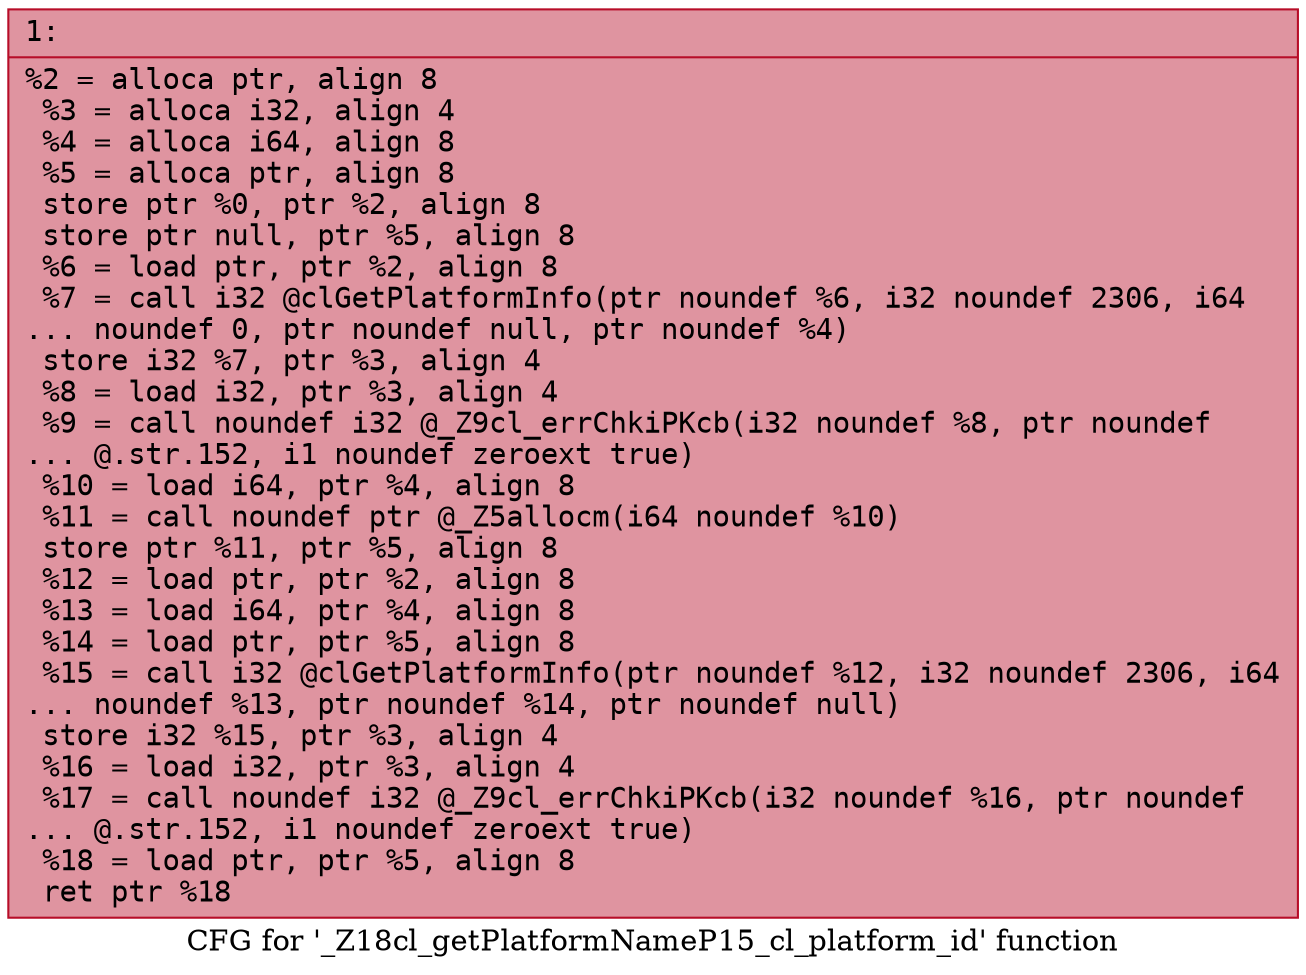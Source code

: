 digraph "CFG for '_Z18cl_getPlatformNameP15_cl_platform_id' function" {
	label="CFG for '_Z18cl_getPlatformNameP15_cl_platform_id' function";

	Node0x600003318e60 [shape=record,color="#b70d28ff", style=filled, fillcolor="#b70d2870" fontname="Courier",label="{1:\l|  %2 = alloca ptr, align 8\l  %3 = alloca i32, align 4\l  %4 = alloca i64, align 8\l  %5 = alloca ptr, align 8\l  store ptr %0, ptr %2, align 8\l  store ptr null, ptr %5, align 8\l  %6 = load ptr, ptr %2, align 8\l  %7 = call i32 @clGetPlatformInfo(ptr noundef %6, i32 noundef 2306, i64\l... noundef 0, ptr noundef null, ptr noundef %4)\l  store i32 %7, ptr %3, align 4\l  %8 = load i32, ptr %3, align 4\l  %9 = call noundef i32 @_Z9cl_errChkiPKcb(i32 noundef %8, ptr noundef\l... @.str.152, i1 noundef zeroext true)\l  %10 = load i64, ptr %4, align 8\l  %11 = call noundef ptr @_Z5allocm(i64 noundef %10)\l  store ptr %11, ptr %5, align 8\l  %12 = load ptr, ptr %2, align 8\l  %13 = load i64, ptr %4, align 8\l  %14 = load ptr, ptr %5, align 8\l  %15 = call i32 @clGetPlatformInfo(ptr noundef %12, i32 noundef 2306, i64\l... noundef %13, ptr noundef %14, ptr noundef null)\l  store i32 %15, ptr %3, align 4\l  %16 = load i32, ptr %3, align 4\l  %17 = call noundef i32 @_Z9cl_errChkiPKcb(i32 noundef %16, ptr noundef\l... @.str.152, i1 noundef zeroext true)\l  %18 = load ptr, ptr %5, align 8\l  ret ptr %18\l}"];
}
